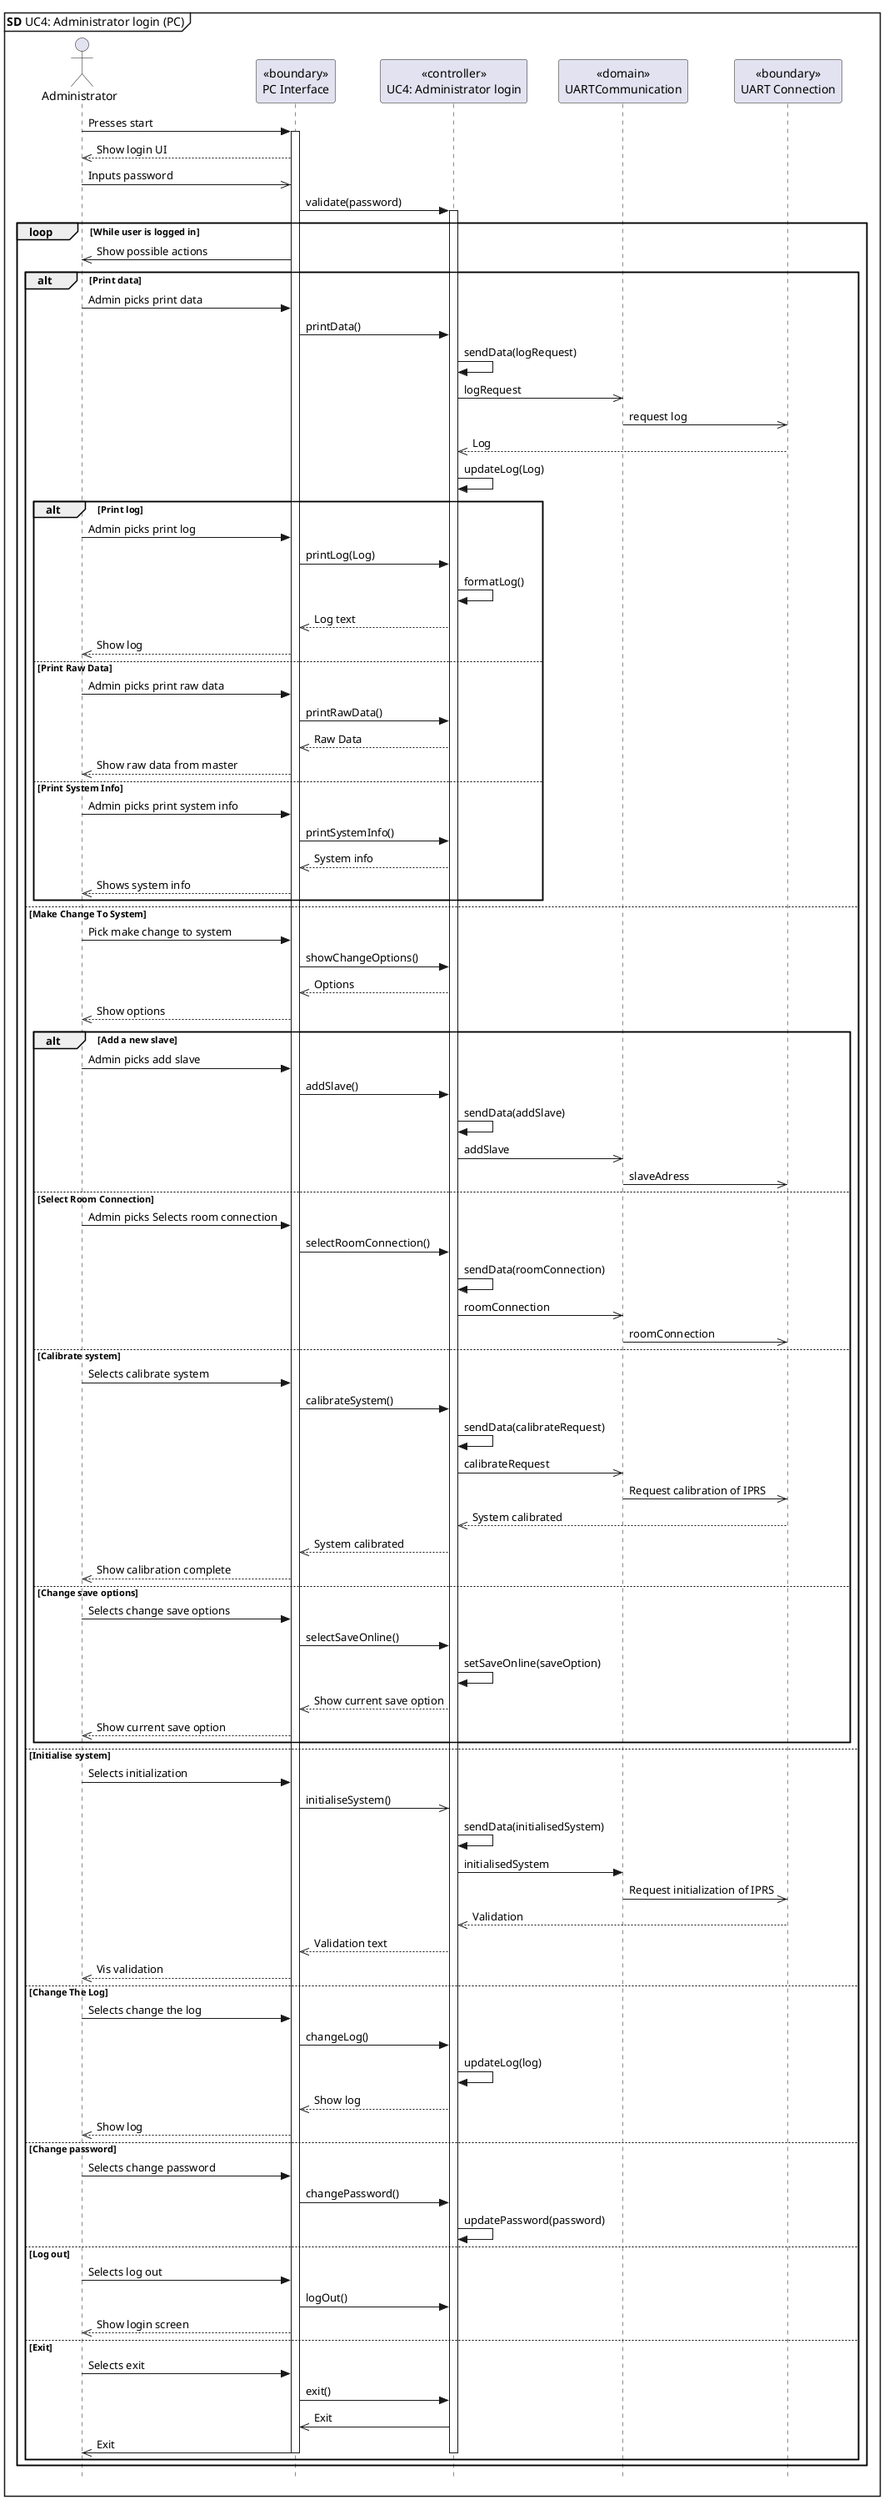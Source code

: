 @startuml UC4 SD PC
skinparam style strictuml

mainframe **SD** UC4: Administrator login (PC)

actor       Administrator      as admin
participant "<<boundary>>\nPC Interface" as UI
participant "<<controller>>\nUC4: Administrator login" as PC
participant "<<domain>>\nUARTCommunication" as UART
participant "<<boundary>>\nUART Connection" as UARTCon

admin -> UI : Presses start
activate UI
admin <<-- UI : Show login UI
admin ->> UI : Inputs password
UI -> PC : validate(password)
activate PC

loop While user is logged in

admin <<- UI : Show possible actions

alt Print data
admin -> UI : Admin picks print data
UI -> PC : printData()
PC -> PC : sendData(logRequest)
PC ->> UART : logRequest
UART ->> UARTCon : request log
PC <<-- UARTCon : Log
PC -> PC : updateLog(Log)

alt Print log
admin -> UI : Admin picks print log
UI -> PC : printLog(Log)
PC -> PC : formatLog()
UI <<-- PC : Log text
admin <<-- UI : Show log
else Print Raw Data
admin -> UI : Admin picks print raw data
UI -> PC : printRawData()
UI <<-- PC : Raw Data
admin <<-- UI : Show raw data from master
else Print System Info
admin -> UI : Admin picks print system info
UI -> PC : printSystemInfo()
UI <<-- PC : System info
admin <<-- UI : Shows system info
end

else Make Change To System
admin -> UI : Pick make change to system
UI -> PC : showChangeOptions()
UI <<-- PC : Options
admin <<-- UI : Show options
alt Add a new slave
admin -> UI : Admin picks add slave
UI -> PC : addSlave()
PC -> PC : sendData(addSlave)
PC ->> UART : addSlave
UART ->> UARTCon : slaveAdress

else Select Room Connection
admin -> UI : Admin picks Selects room connection
UI -> PC : selectRoomConnection()
PC -> PC : sendData(roomConnection)
PC ->> UART : roomConnection
UART ->> UARTCon : roomConnection


else Calibrate system
admin -> UI : Selects calibrate system
UI -> PC : calibrateSystem()
PC -> PC : sendData(calibrateRequest)
PC ->> UART : calibrateRequest
UART ->> UARTCon : Request calibration of IPRS
PC <<-- UARTCon : System calibrated
UI <<-- PC : System calibrated
admin <<-- UI : Show calibration complete

else Change save options
admin -> UI : Selects change save options
UI -> PC : selectSaveOnline()
PC -> PC : setSaveOnline(saveOption)
UI <<-- PC : Show current save option
admin <<-- UI : Show current save option

end

else Initialise system
admin -> UI : Selects initialization
UI ->> PC : initialiseSystem()
PC -> PC : sendData(initialisedSystem)
PC -> UART : initialisedSystem
UART ->> UARTCon : Request initialization of IPRS
PC <<-- UARTCon : Validation
UI <<-- PC : Validation text
admin <<-- UI : Vis validation

else Change The Log
admin -> UI : Selects change the log
UI -> PC : changeLog()
PC -> PC : updateLog(log)
UI <<-- PC : Show log
admin <<-- UI : Show log

else Change password
admin -> UI : Selects change password
UI -> PC : changePassword()
PC -> PC : updatePassword(password)

else Log out
admin -> UI : Selects log out
UI -> PC : logOut()
admin <<-- UI : Show login screen

else Exit
admin -> UI : Selects exit
UI -> PC : exit()
UI <<- PC : Exit
admin <<- UI : Exit

deactivate PC
deactivate UI
end
end
@enduml